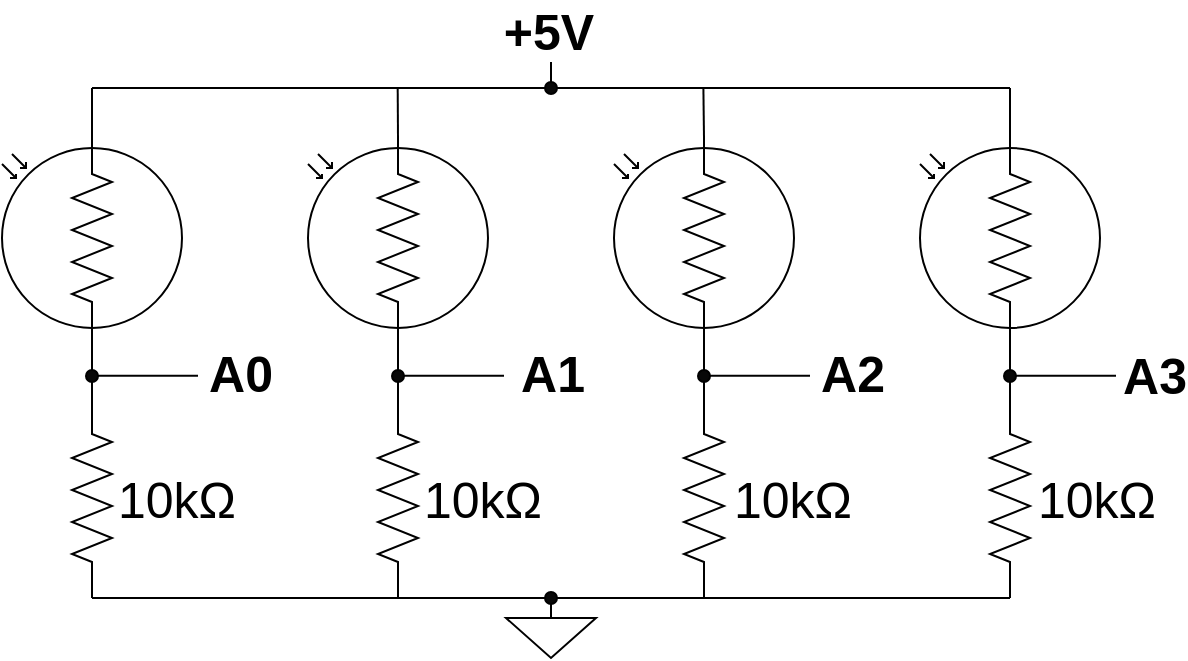 <mxfile version="21.1.8" type="device">
  <diagram name="Page-1" id="N8bPWv1JXT6RMwHiEfwe">
    <mxGraphModel dx="722" dy="344" grid="1" gridSize="1" guides="1" tooltips="1" connect="1" arrows="1" fold="1" page="1" pageScale="1" pageWidth="1169" pageHeight="827" math="0" shadow="0">
      <root>
        <mxCell id="0" />
        <mxCell id="1" parent="0" />
        <mxCell id="OXJTDrSRbwYuVg_Gjmyg-8" value="" style="pointerEvents=1;verticalLabelPosition=bottom;shadow=0;dashed=0;align=center;html=1;verticalAlign=top;shape=mxgraph.electrical.resistors.resistor_2;rotation=-90;" parent="1" vertex="1">
          <mxGeometry x="118" y="634" width="100" height="20" as="geometry" />
        </mxCell>
        <mxCell id="OXJTDrSRbwYuVg_Gjmyg-9" value="" style="verticalLabelPosition=bottom;shadow=0;dashed=0;align=center;html=1;verticalAlign=top;shape=mxgraph.electrical.opto_electronics.photo_resistor_3;rotation=-90;" parent="1" vertex="1">
          <mxGeometry x="118" y="469" width="100" height="90" as="geometry" />
        </mxCell>
        <mxCell id="OXJTDrSRbwYuVg_Gjmyg-10" value="" style="verticalLabelPosition=bottom;shadow=0;dashed=0;align=center;html=1;verticalAlign=top;shape=mxgraph.electrical.opto_electronics.photo_resistor_3;rotation=-90;" parent="1" vertex="1">
          <mxGeometry x="271" y="469" width="100" height="90" as="geometry" />
        </mxCell>
        <mxCell id="OXJTDrSRbwYuVg_Gjmyg-11" value="" style="verticalLabelPosition=bottom;shadow=0;dashed=0;align=center;html=1;verticalAlign=top;shape=mxgraph.electrical.opto_electronics.photo_resistor_3;rotation=-90;" parent="1" vertex="1">
          <mxGeometry x="424" y="469" width="100" height="90" as="geometry" />
        </mxCell>
        <mxCell id="OXJTDrSRbwYuVg_Gjmyg-12" value="" style="verticalLabelPosition=bottom;shadow=0;dashed=0;align=center;html=1;verticalAlign=top;shape=mxgraph.electrical.opto_electronics.photo_resistor_3;rotation=-90;" parent="1" vertex="1">
          <mxGeometry x="577" y="469" width="100" height="90" as="geometry" />
        </mxCell>
        <mxCell id="OXJTDrSRbwYuVg_Gjmyg-13" value="" style="pointerEvents=1;verticalLabelPosition=bottom;shadow=0;dashed=0;align=center;html=1;verticalAlign=top;shape=mxgraph.electrical.resistors.resistor_2;rotation=-90;" parent="1" vertex="1">
          <mxGeometry x="271" y="634" width="100" height="20" as="geometry" />
        </mxCell>
        <mxCell id="OXJTDrSRbwYuVg_Gjmyg-14" value="" style="pointerEvents=1;verticalLabelPosition=bottom;shadow=0;dashed=0;align=center;html=1;verticalAlign=top;shape=mxgraph.electrical.resistors.resistor_2;rotation=-90;" parent="1" vertex="1">
          <mxGeometry x="424" y="634" width="100" height="20" as="geometry" />
        </mxCell>
        <mxCell id="OXJTDrSRbwYuVg_Gjmyg-15" value="" style="pointerEvents=1;verticalLabelPosition=bottom;shadow=0;dashed=0;align=center;html=1;verticalAlign=top;shape=mxgraph.electrical.resistors.resistor_2;rotation=-90;" parent="1" vertex="1">
          <mxGeometry x="577" y="634" width="100" height="20" as="geometry" />
        </mxCell>
        <mxCell id="OXJTDrSRbwYuVg_Gjmyg-16" value="" style="endArrow=none;html=1;rounded=0;entryX=0;entryY=0.5;entryDx=0;entryDy=0;entryPerimeter=0;exitX=1;exitY=0.5;exitDx=0;exitDy=0;exitPerimeter=0;" parent="1" source="OXJTDrSRbwYuVg_Gjmyg-13" target="OXJTDrSRbwYuVg_Gjmyg-10" edge="1">
          <mxGeometry width="50" height="50" relative="1" as="geometry">
            <mxPoint x="283" y="760" as="sourcePoint" />
            <mxPoint x="333" y="710" as="targetPoint" />
          </mxGeometry>
        </mxCell>
        <mxCell id="OXJTDrSRbwYuVg_Gjmyg-18" value="" style="endArrow=none;html=1;rounded=0;entryX=0;entryY=0.5;entryDx=0;entryDy=0;entryPerimeter=0;exitX=1;exitY=0.5;exitDx=0;exitDy=0;exitPerimeter=0;" parent="1" source="OXJTDrSRbwYuVg_Gjmyg-14" target="OXJTDrSRbwYuVg_Gjmyg-11" edge="1">
          <mxGeometry width="50" height="50" relative="1" as="geometry">
            <mxPoint x="445" y="617" as="sourcePoint" />
            <mxPoint x="495" y="567" as="targetPoint" />
          </mxGeometry>
        </mxCell>
        <mxCell id="OXJTDrSRbwYuVg_Gjmyg-19" value="" style="endArrow=none;html=1;rounded=0;entryX=0;entryY=0.5;entryDx=0;entryDy=0;entryPerimeter=0;exitX=1;exitY=0.5;exitDx=0;exitDy=0;exitPerimeter=0;" parent="1" source="OXJTDrSRbwYuVg_Gjmyg-15" target="OXJTDrSRbwYuVg_Gjmyg-12" edge="1">
          <mxGeometry width="50" height="50" relative="1" as="geometry">
            <mxPoint x="609" y="619" as="sourcePoint" />
            <mxPoint x="659" y="569" as="targetPoint" />
          </mxGeometry>
        </mxCell>
        <mxCell id="OXJTDrSRbwYuVg_Gjmyg-20" value="" style="endArrow=none;html=1;rounded=0;entryX=0;entryY=0.5;entryDx=0;entryDy=0;entryPerimeter=0;exitX=0;exitY=0.5;exitDx=0;exitDy=0;exitPerimeter=0;" parent="1" source="OXJTDrSRbwYuVg_Gjmyg-63" target="OXJTDrSRbwYuVg_Gjmyg-15" edge="1">
          <mxGeometry width="50" height="50" relative="1" as="geometry">
            <mxPoint x="315" y="768" as="sourcePoint" />
            <mxPoint x="365" y="718" as="targetPoint" />
          </mxGeometry>
        </mxCell>
        <mxCell id="OXJTDrSRbwYuVg_Gjmyg-21" value="" style="pointerEvents=1;verticalLabelPosition=bottom;shadow=0;dashed=0;align=center;html=1;verticalAlign=top;shape=mxgraph.electrical.signal_sources.signal_ground;" parent="1" vertex="1">
          <mxGeometry x="375" y="694" width="45" height="30" as="geometry" />
        </mxCell>
        <mxCell id="OXJTDrSRbwYuVg_Gjmyg-36" value="" style="endArrow=none;html=1;rounded=0;" parent="1" edge="1">
          <mxGeometry width="50" height="50" relative="1" as="geometry">
            <mxPoint x="171" y="582.89" as="sourcePoint" />
            <mxPoint x="221" y="582.89" as="targetPoint" />
          </mxGeometry>
        </mxCell>
        <mxCell id="OXJTDrSRbwYuVg_Gjmyg-37" value="" style="ellipse;whiteSpace=wrap;html=1;aspect=fixed;fillColor=#080808;" parent="1" vertex="1">
          <mxGeometry x="165" y="580" width="6" height="6" as="geometry" />
        </mxCell>
        <mxCell id="OXJTDrSRbwYuVg_Gjmyg-41" value="" style="endArrow=none;html=1;rounded=0;entryX=0.5;entryY=1;entryDx=0;entryDy=0;exitX=1;exitY=0.5;exitDx=0;exitDy=0;exitPerimeter=0;" parent="1" source="OXJTDrSRbwYuVg_Gjmyg-8" target="OXJTDrSRbwYuVg_Gjmyg-37" edge="1">
          <mxGeometry width="50" height="50" relative="1" as="geometry">
            <mxPoint x="180" y="605" as="sourcePoint" />
            <mxPoint x="230" y="605" as="targetPoint" />
          </mxGeometry>
        </mxCell>
        <mxCell id="OXJTDrSRbwYuVg_Gjmyg-42" value="" style="endArrow=none;html=1;rounded=0;exitX=0;exitY=0.5;exitDx=0;exitDy=0;exitPerimeter=0;entryX=0.5;entryY=0;entryDx=0;entryDy=0;" parent="1" source="OXJTDrSRbwYuVg_Gjmyg-9" target="OXJTDrSRbwYuVg_Gjmyg-37" edge="1">
          <mxGeometry width="50" height="50" relative="1" as="geometry">
            <mxPoint x="169" y="594" as="sourcePoint" />
            <mxPoint x="168" y="579" as="targetPoint" />
          </mxGeometry>
        </mxCell>
        <mxCell id="OXJTDrSRbwYuVg_Gjmyg-43" value="" style="endArrow=none;html=1;rounded=0;" parent="1" edge="1">
          <mxGeometry width="50" height="50" relative="1" as="geometry">
            <mxPoint x="324" y="582.89" as="sourcePoint" />
            <mxPoint x="374" y="582.89" as="targetPoint" />
          </mxGeometry>
        </mxCell>
        <mxCell id="OXJTDrSRbwYuVg_Gjmyg-44" value="" style="ellipse;whiteSpace=wrap;html=1;aspect=fixed;fillColor=#080808;" parent="1" vertex="1">
          <mxGeometry x="318" y="580" width="6" height="6" as="geometry" />
        </mxCell>
        <mxCell id="OXJTDrSRbwYuVg_Gjmyg-45" value="" style="endArrow=none;html=1;rounded=0;" parent="1" edge="1">
          <mxGeometry width="50" height="50" relative="1" as="geometry">
            <mxPoint x="477" y="582.89" as="sourcePoint" />
            <mxPoint x="527" y="582.89" as="targetPoint" />
          </mxGeometry>
        </mxCell>
        <mxCell id="OXJTDrSRbwYuVg_Gjmyg-46" value="" style="ellipse;whiteSpace=wrap;html=1;aspect=fixed;fillColor=#080808;" parent="1" vertex="1">
          <mxGeometry x="471" y="580" width="6" height="6" as="geometry" />
        </mxCell>
        <mxCell id="OXJTDrSRbwYuVg_Gjmyg-47" value="" style="endArrow=none;html=1;rounded=0;" parent="1" edge="1">
          <mxGeometry width="50" height="50" relative="1" as="geometry">
            <mxPoint x="630" y="582.89" as="sourcePoint" />
            <mxPoint x="680" y="582.89" as="targetPoint" />
          </mxGeometry>
        </mxCell>
        <mxCell id="OXJTDrSRbwYuVg_Gjmyg-48" value="" style="ellipse;whiteSpace=wrap;html=1;aspect=fixed;fillColor=#080808;" parent="1" vertex="1">
          <mxGeometry x="624" y="580" width="6" height="6" as="geometry" />
        </mxCell>
        <mxCell id="OXJTDrSRbwYuVg_Gjmyg-49" value="A0" style="text;strokeColor=none;fillColor=none;html=1;fontSize=25;fontStyle=1;verticalAlign=middle;align=center;strokeWidth=1;" parent="1" vertex="1">
          <mxGeometry x="229" y="569" width="26" height="24" as="geometry" />
        </mxCell>
        <mxCell id="OXJTDrSRbwYuVg_Gjmyg-50" value="A1" style="text;strokeColor=none;fillColor=none;html=1;fontSize=25;fontStyle=1;verticalAlign=middle;align=center;strokeWidth=1;" parent="1" vertex="1">
          <mxGeometry x="384.5" y="569" width="26" height="24" as="geometry" />
        </mxCell>
        <mxCell id="OXJTDrSRbwYuVg_Gjmyg-51" value="A2" style="text;strokeColor=none;fillColor=none;html=1;fontSize=25;fontStyle=1;verticalAlign=middle;align=center;strokeWidth=1;" parent="1" vertex="1">
          <mxGeometry x="535" y="569" width="26" height="24" as="geometry" />
        </mxCell>
        <mxCell id="OXJTDrSRbwYuVg_Gjmyg-52" value="A3" style="text;strokeColor=none;fillColor=none;html=1;fontSize=25;fontStyle=1;verticalAlign=middle;align=center;strokeWidth=1;" parent="1" vertex="1">
          <mxGeometry x="686" y="570" width="26" height="24" as="geometry" />
        </mxCell>
        <mxCell id="OXJTDrSRbwYuVg_Gjmyg-54" value="" style="line;strokeWidth=1;html=1;" parent="1" vertex="1">
          <mxGeometry x="168" y="434" width="459" height="10" as="geometry" />
        </mxCell>
        <mxCell id="OXJTDrSRbwYuVg_Gjmyg-57" value="" style="endArrow=none;html=1;rounded=0;entryX=0;entryY=0.5;entryDx=0;entryDy=0;entryPerimeter=0;exitX=1;exitY=0.5;exitDx=0;exitDy=0;exitPerimeter=0;" parent="1" source="OXJTDrSRbwYuVg_Gjmyg-9" target="OXJTDrSRbwYuVg_Gjmyg-54" edge="1">
          <mxGeometry width="50" height="50" relative="1" as="geometry">
            <mxPoint x="134" y="492" as="sourcePoint" />
            <mxPoint x="184" y="442" as="targetPoint" />
          </mxGeometry>
        </mxCell>
        <mxCell id="OXJTDrSRbwYuVg_Gjmyg-58" value="" style="endArrow=none;html=1;rounded=0;entryX=1;entryY=0.5;entryDx=0;entryDy=0;entryPerimeter=0;exitX=1;exitY=0.5;exitDx=0;exitDy=0;exitPerimeter=0;" parent="1" source="OXJTDrSRbwYuVg_Gjmyg-54" target="OXJTDrSRbwYuVg_Gjmyg-12" edge="1">
          <mxGeometry width="50" height="50" relative="1" as="geometry">
            <mxPoint x="562" y="479" as="sourcePoint" />
            <mxPoint x="612" y="429" as="targetPoint" />
          </mxGeometry>
        </mxCell>
        <mxCell id="OXJTDrSRbwYuVg_Gjmyg-59" value="" style="endArrow=none;html=1;rounded=0;entryX=1;entryY=0.5;entryDx=0;entryDy=0;entryPerimeter=0;exitX=0.666;exitY=0.498;exitDx=0;exitDy=0;exitPerimeter=0;" parent="1" source="OXJTDrSRbwYuVg_Gjmyg-54" target="OXJTDrSRbwYuVg_Gjmyg-11" edge="1">
          <mxGeometry width="50" height="50" relative="1" as="geometry">
            <mxPoint x="396" y="499" as="sourcePoint" />
            <mxPoint x="446" y="449" as="targetPoint" />
          </mxGeometry>
        </mxCell>
        <mxCell id="OXJTDrSRbwYuVg_Gjmyg-60" value="" style="endArrow=none;html=1;rounded=0;exitX=1;exitY=0.5;exitDx=0;exitDy=0;exitPerimeter=0;entryX=0.333;entryY=0.489;entryDx=0;entryDy=0;entryPerimeter=0;" parent="1" source="OXJTDrSRbwYuVg_Gjmyg-10" target="OXJTDrSRbwYuVg_Gjmyg-54" edge="1">
          <mxGeometry width="50" height="50" relative="1" as="geometry">
            <mxPoint x="287" y="505" as="sourcePoint" />
            <mxPoint x="337" y="455" as="targetPoint" />
          </mxGeometry>
        </mxCell>
        <mxCell id="OXJTDrSRbwYuVg_Gjmyg-61" value="" style="line;strokeWidth=1;direction=south;html=1;" parent="1" vertex="1">
          <mxGeometry x="392.5" y="426" width="10" height="13" as="geometry" />
        </mxCell>
        <mxCell id="OXJTDrSRbwYuVg_Gjmyg-62" value="" style="ellipse;whiteSpace=wrap;html=1;aspect=fixed;fillColor=#080808;" parent="1" vertex="1">
          <mxGeometry x="394.5" y="436" width="6" height="6" as="geometry" />
        </mxCell>
        <mxCell id="OXJTDrSRbwYuVg_Gjmyg-64" value="" style="endArrow=none;html=1;rounded=0;entryX=0;entryY=0.5;entryDx=0;entryDy=0;entryPerimeter=0;exitX=0;exitY=0.5;exitDx=0;exitDy=0;exitPerimeter=0;" parent="1" source="OXJTDrSRbwYuVg_Gjmyg-8" target="OXJTDrSRbwYuVg_Gjmyg-63" edge="1">
          <mxGeometry width="50" height="50" relative="1" as="geometry">
            <mxPoint x="168" y="694" as="sourcePoint" />
            <mxPoint x="627" y="694" as="targetPoint" />
          </mxGeometry>
        </mxCell>
        <mxCell id="OXJTDrSRbwYuVg_Gjmyg-63" value="" style="ellipse;whiteSpace=wrap;html=1;aspect=fixed;fillColor=#080808;" parent="1" vertex="1">
          <mxGeometry x="394.5" y="691" width="6" height="6" as="geometry" />
        </mxCell>
        <mxCell id="OXJTDrSRbwYuVg_Gjmyg-66" value="+5V" style="text;strokeColor=none;fillColor=none;html=1;fontSize=25;fontStyle=1;verticalAlign=middle;align=center;strokeWidth=1;" parent="1" vertex="1">
          <mxGeometry x="383" y="398" width="26" height="24" as="geometry" />
        </mxCell>
        <mxCell id="qfzEbcmey9JAeRjgAz0I-4" value="10kΩ" style="text;strokeColor=none;fillColor=none;html=1;fontSize=25;fontStyle=0;verticalAlign=middle;align=center;strokeWidth=1;" vertex="1" parent="1">
          <mxGeometry x="657" y="632" width="26" height="24" as="geometry" />
        </mxCell>
        <mxCell id="qfzEbcmey9JAeRjgAz0I-7" value="10kΩ" style="text;strokeColor=none;fillColor=none;html=1;fontSize=25;fontStyle=0;verticalAlign=middle;align=center;strokeWidth=1;" vertex="1" parent="1">
          <mxGeometry x="505" y="632" width="26" height="24" as="geometry" />
        </mxCell>
        <mxCell id="qfzEbcmey9JAeRjgAz0I-8" value="10kΩ" style="text;strokeColor=none;fillColor=none;html=1;fontSize=25;fontStyle=0;verticalAlign=middle;align=center;strokeWidth=1;" vertex="1" parent="1">
          <mxGeometry x="350" y="632" width="26" height="24" as="geometry" />
        </mxCell>
        <mxCell id="qfzEbcmey9JAeRjgAz0I-9" value="10kΩ" style="text;strokeColor=none;fillColor=none;html=1;fontSize=25;fontStyle=0;verticalAlign=middle;align=center;strokeWidth=1;" vertex="1" parent="1">
          <mxGeometry x="197" y="632" width="26" height="24" as="geometry" />
        </mxCell>
      </root>
    </mxGraphModel>
  </diagram>
</mxfile>
